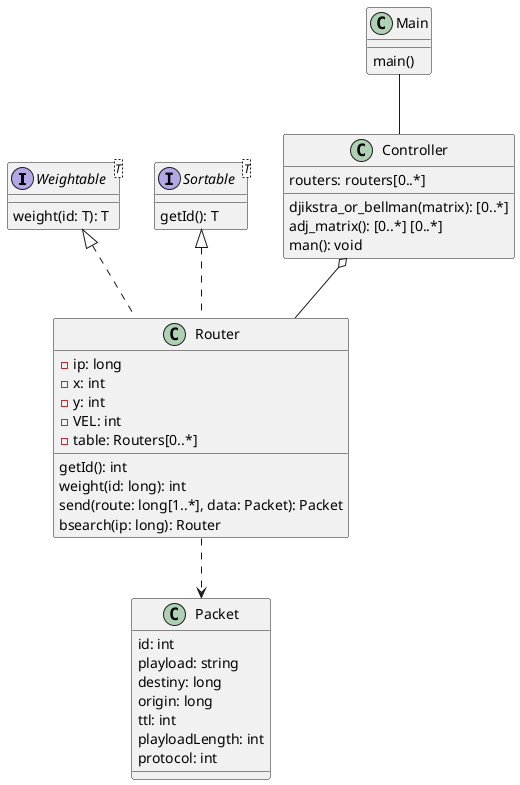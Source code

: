@startuml

interface Weightable <T> {
	weight(id: T): T
}

interface Sortable <T> {
	getId(): T
}

class Router implements Sortable, Weightable {
	-ip: long
	-x: int
	-y: int
	-VEL: int
	-table: Routers[0..*]

	getId(): int
	weight(id: long): int
	send(route: long[1..*], data: Packet): Packet
	bsearch(ip: long): Router
}

class Packet {
	id: int
	playload: string
	destiny: long
	origin: long
	ttl: int
	playloadLength: int
	protocol: int
}

class Controller {
	routers: routers[0..*]
	djikstra_or_bellman(matrix): [0..*]
	adj_matrix(): [0..*] [0..*]
	man(): void
}

class Main {
	main()
}

Controller o-- Router
Router ..> Packet
Main -- Controller

@enduml

